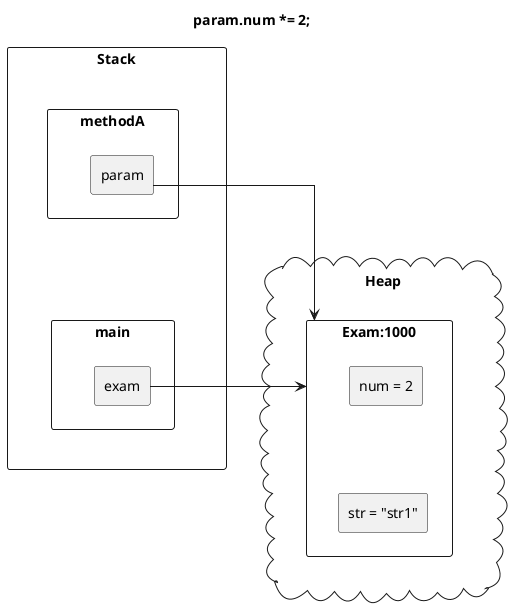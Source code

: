 @startuml
skinparam linetype ortho

title param.num *= 2;

rectangle "Stack" {
	rectangle "methodA" {
		rectangle "param"
	}
	rectangle "main" {
		rectangle "exam"
	}

	methodA -[hidden]d- main
}

cloud "Heap" {
	rectangle "Exam:1000" as Exam1000 {
		rectangle "num = 2" as num1000
		rectangle "str = "str1"" as str1000
		num1000 -[hidden]d- str1000
	}
}

Stack -[hidden]right-Heap

exam -right-> Exam1000
param -right-> Exam1000

@enduml